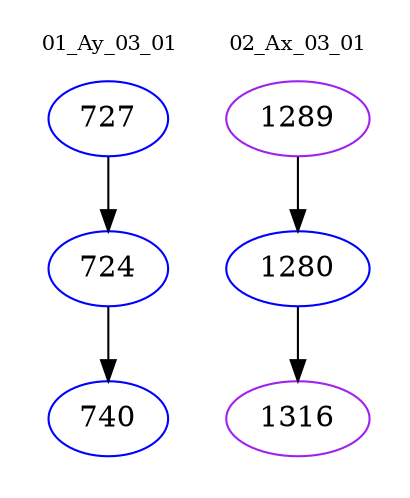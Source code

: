 digraph{
subgraph cluster_0 {
color = white
label = "01_Ay_03_01";
fontsize=10;
T0_727 [label="727", color="blue"]
T0_727 -> T0_724 [color="black"]
T0_724 [label="724", color="blue"]
T0_724 -> T0_740 [color="black"]
T0_740 [label="740", color="blue"]
}
subgraph cluster_1 {
color = white
label = "02_Ax_03_01";
fontsize=10;
T1_1289 [label="1289", color="purple"]
T1_1289 -> T1_1280 [color="black"]
T1_1280 [label="1280", color="blue"]
T1_1280 -> T1_1316 [color="black"]
T1_1316 [label="1316", color="purple"]
}
}
